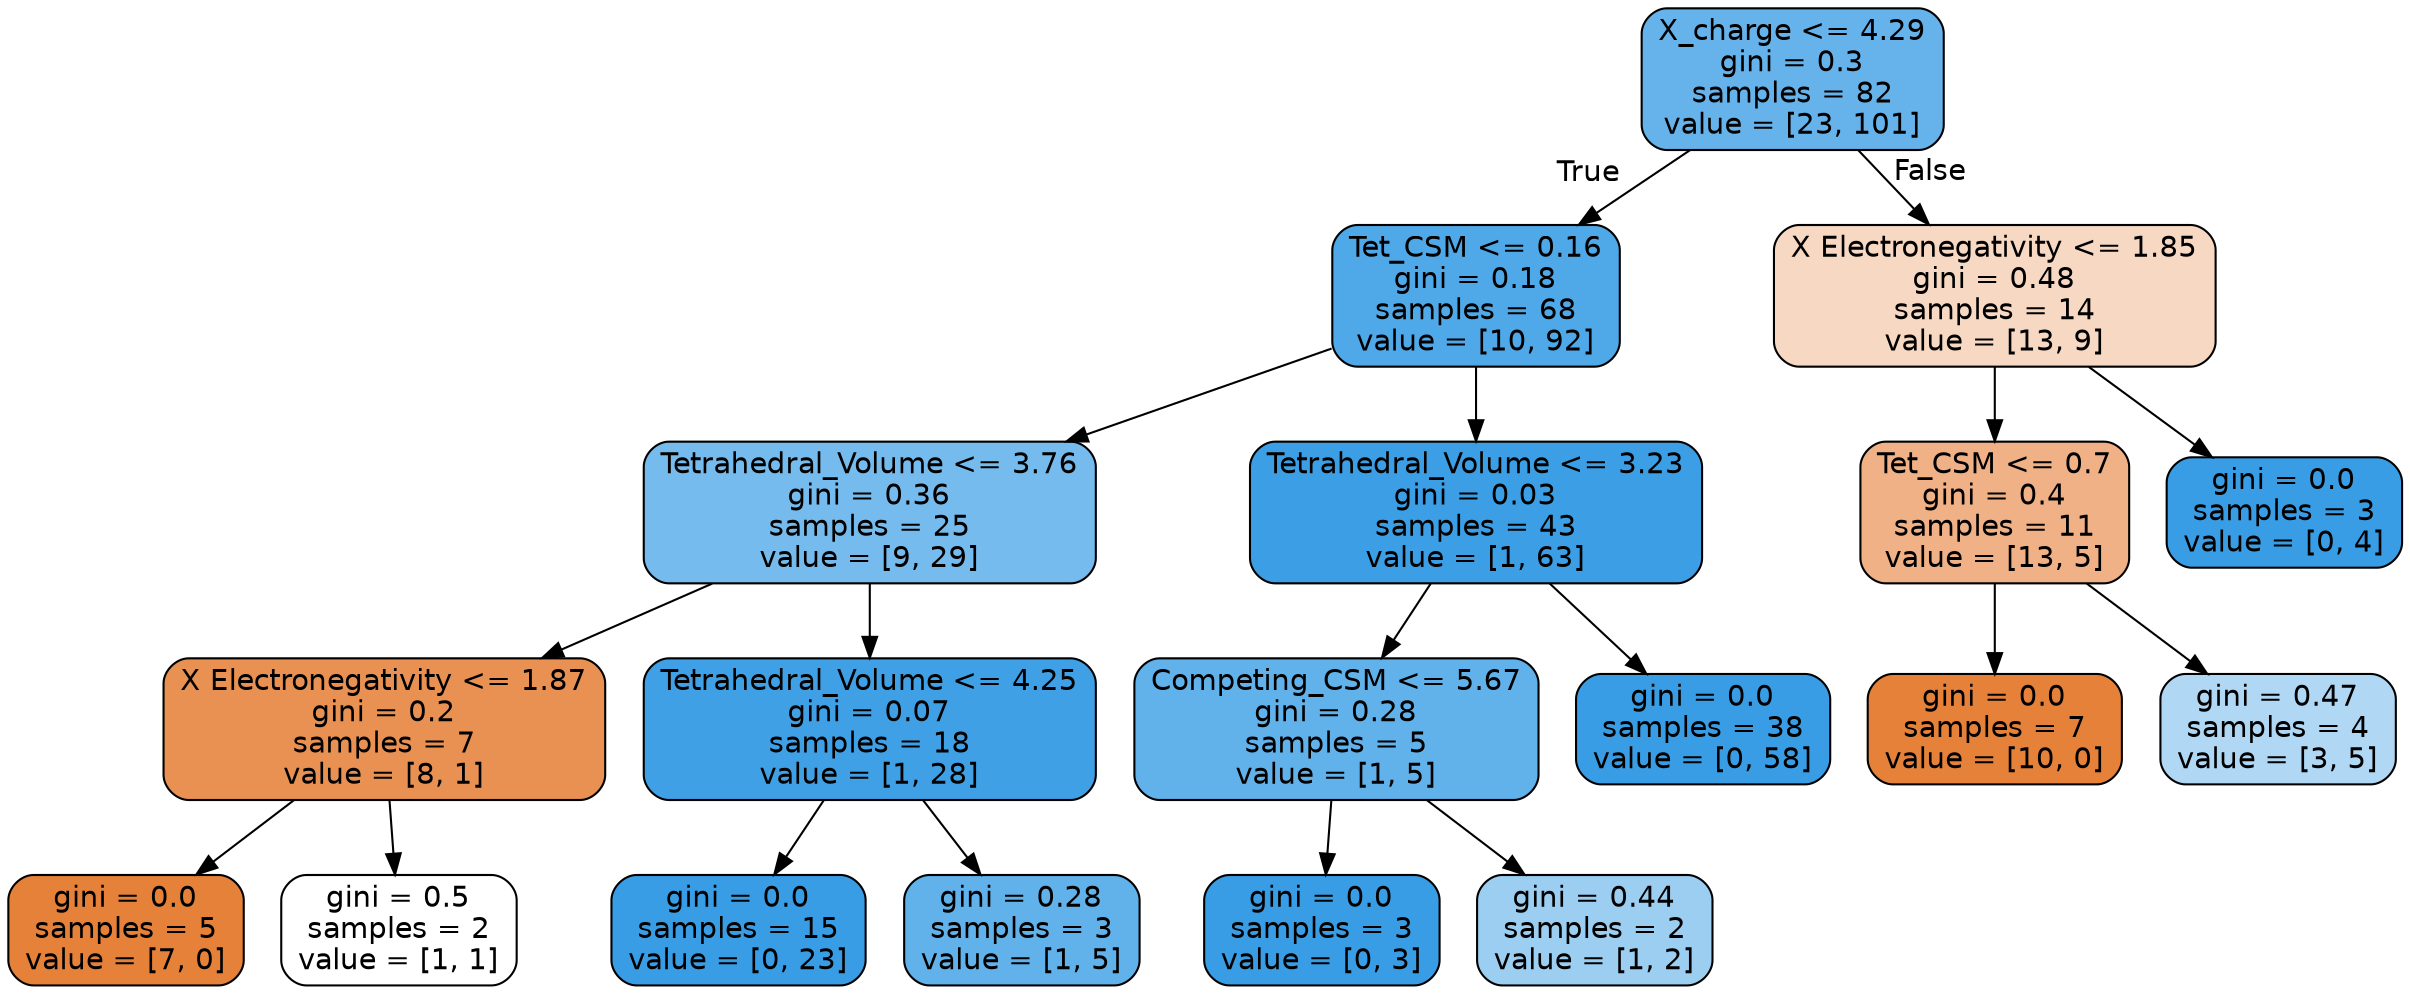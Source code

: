digraph Tree {
node [shape=box, style="filled, rounded", color="black", fontname=helvetica] ;
edge [fontname=helvetica] ;
0 [label="X_charge <= 4.29\ngini = 0.3\nsamples = 82\nvalue = [23, 101]", fillcolor="#66b3eb"] ;
1 [label="Tet_CSM <= 0.16\ngini = 0.18\nsamples = 68\nvalue = [10, 92]", fillcolor="#4fa8e8"] ;
0 -> 1 [labeldistance=2.5, labelangle=45, headlabel="True"] ;
2 [label="Tetrahedral_Volume <= 3.76\ngini = 0.36\nsamples = 25\nvalue = [9, 29]", fillcolor="#76bbed"] ;
1 -> 2 ;
3 [label="X Electronegativity <= 1.87\ngini = 0.2\nsamples = 7\nvalue = [8, 1]", fillcolor="#e89152"] ;
2 -> 3 ;
4 [label="gini = 0.0\nsamples = 5\nvalue = [7, 0]", fillcolor="#e58139"] ;
3 -> 4 ;
5 [label="gini = 0.5\nsamples = 2\nvalue = [1, 1]", fillcolor="#ffffff"] ;
3 -> 5 ;
6 [label="Tetrahedral_Volume <= 4.25\ngini = 0.07\nsamples = 18\nvalue = [1, 28]", fillcolor="#40a0e6"] ;
2 -> 6 ;
7 [label="gini = 0.0\nsamples = 15\nvalue = [0, 23]", fillcolor="#399de5"] ;
6 -> 7 ;
8 [label="gini = 0.28\nsamples = 3\nvalue = [1, 5]", fillcolor="#61b1ea"] ;
6 -> 8 ;
9 [label="Tetrahedral_Volume <= 3.23\ngini = 0.03\nsamples = 43\nvalue = [1, 63]", fillcolor="#3c9fe5"] ;
1 -> 9 ;
10 [label="Competing_CSM <= 5.67\ngini = 0.28\nsamples = 5\nvalue = [1, 5]", fillcolor="#61b1ea"] ;
9 -> 10 ;
11 [label="gini = 0.0\nsamples = 3\nvalue = [0, 3]", fillcolor="#399de5"] ;
10 -> 11 ;
12 [label="gini = 0.44\nsamples = 2\nvalue = [1, 2]", fillcolor="#9ccef2"] ;
10 -> 12 ;
13 [label="gini = 0.0\nsamples = 38\nvalue = [0, 58]", fillcolor="#399de5"] ;
9 -> 13 ;
14 [label="X Electronegativity <= 1.85\ngini = 0.48\nsamples = 14\nvalue = [13, 9]", fillcolor="#f7d8c2"] ;
0 -> 14 [labeldistance=2.5, labelangle=-45, headlabel="False"] ;
15 [label="Tet_CSM <= 0.7\ngini = 0.4\nsamples = 11\nvalue = [13, 5]", fillcolor="#efb185"] ;
14 -> 15 ;
16 [label="gini = 0.0\nsamples = 7\nvalue = [10, 0]", fillcolor="#e58139"] ;
15 -> 16 ;
17 [label="gini = 0.47\nsamples = 4\nvalue = [3, 5]", fillcolor="#b0d8f5"] ;
15 -> 17 ;
18 [label="gini = 0.0\nsamples = 3\nvalue = [0, 4]", fillcolor="#399de5"] ;
14 -> 18 ;
}
